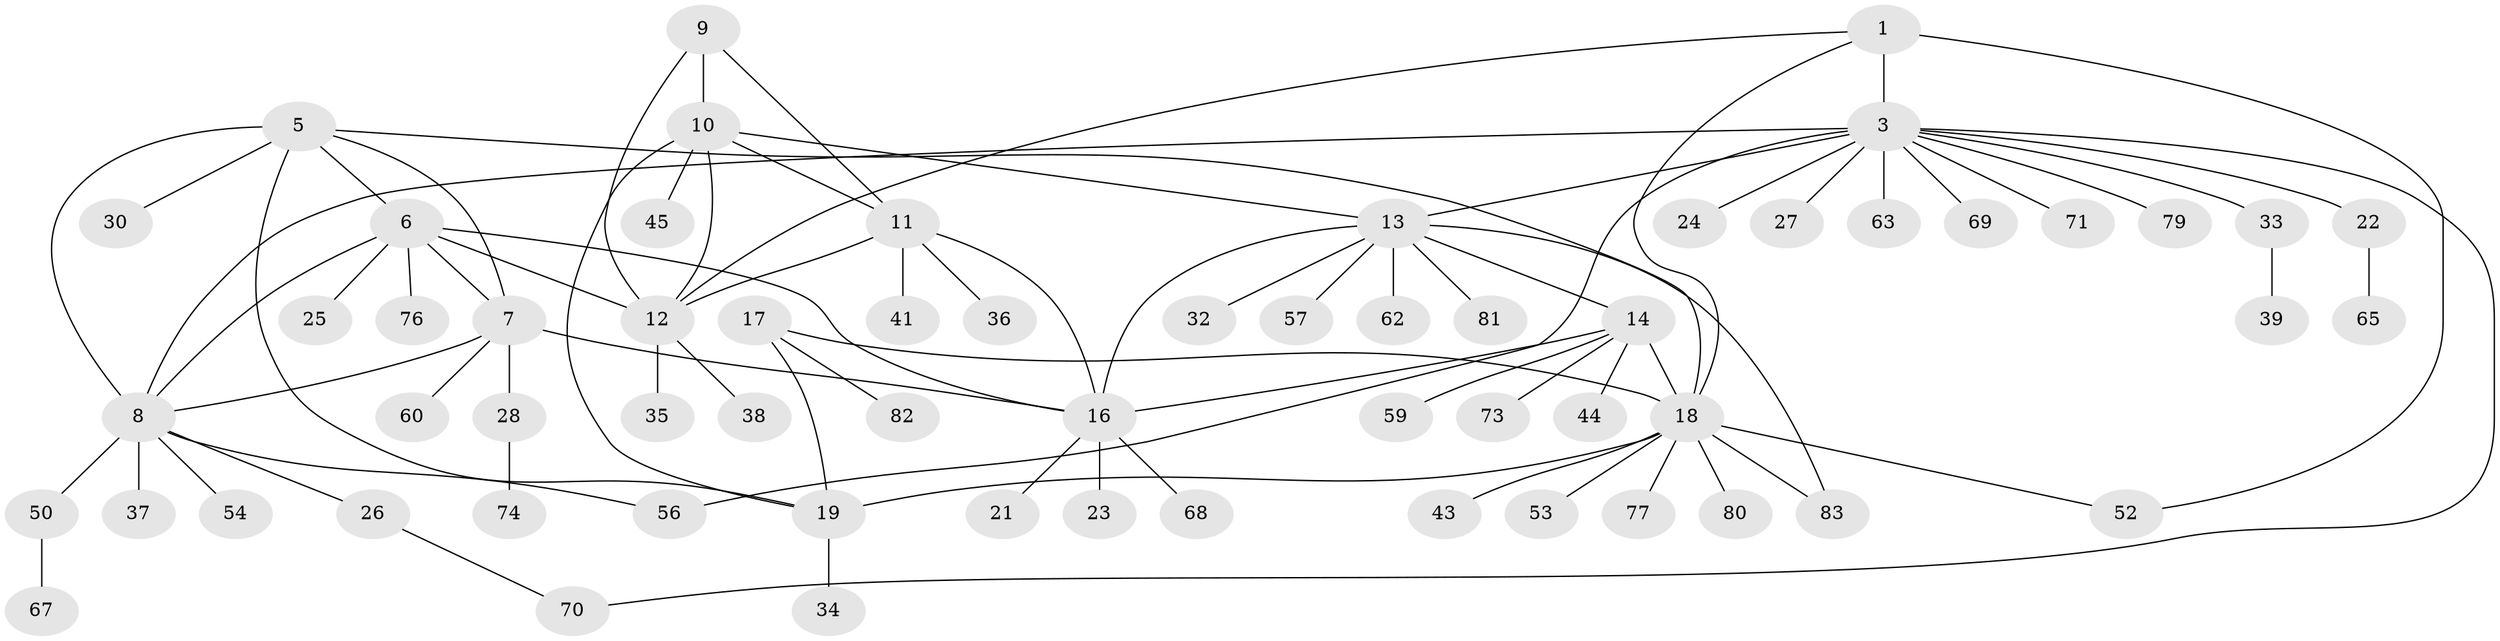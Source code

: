 // Generated by graph-tools (version 1.1) at 2025/24/03/03/25 07:24:16]
// undirected, 62 vertices, 82 edges
graph export_dot {
graph [start="1"]
  node [color=gray90,style=filled];
  1 [super="+2"];
  3 [super="+4"];
  5 [super="+66"];
  6 [super="+31"];
  7 [super="+47"];
  8 [super="+64"];
  9 [super="+42"];
  10;
  11 [super="+72"];
  12 [super="+46"];
  13 [super="+15"];
  14 [super="+29"];
  16 [super="+51"];
  17 [super="+48"];
  18 [super="+20"];
  19 [super="+55"];
  21;
  22 [super="+40"];
  23;
  24 [super="+58"];
  25;
  26 [super="+49"];
  27;
  28;
  30;
  32;
  33 [super="+61"];
  34;
  35;
  36 [super="+78"];
  37;
  38;
  39;
  41;
  43;
  44;
  45;
  50;
  52;
  53;
  54;
  56;
  57;
  59;
  60 [super="+75"];
  62;
  63;
  65;
  67;
  68;
  69;
  70;
  71;
  73;
  74;
  76;
  77;
  79;
  80;
  81;
  82;
  83;
  1 -- 3 [weight=4];
  1 -- 18;
  1 -- 52;
  1 -- 12;
  3 -- 13;
  3 -- 22;
  3 -- 27;
  3 -- 33;
  3 -- 63;
  3 -- 69;
  3 -- 70;
  3 -- 71;
  3 -- 8;
  3 -- 24;
  3 -- 56;
  3 -- 79;
  5 -- 6;
  5 -- 7;
  5 -- 8;
  5 -- 18;
  5 -- 30;
  5 -- 19;
  6 -- 7;
  6 -- 8;
  6 -- 12;
  6 -- 25;
  6 -- 76;
  6 -- 16;
  7 -- 8;
  7 -- 16;
  7 -- 28;
  7 -- 60;
  8 -- 26;
  8 -- 37;
  8 -- 50;
  8 -- 54;
  8 -- 56;
  9 -- 10;
  9 -- 11;
  9 -- 12;
  10 -- 11;
  10 -- 12;
  10 -- 19;
  10 -- 45;
  10 -- 13;
  11 -- 12;
  11 -- 36;
  11 -- 41;
  11 -- 16;
  12 -- 35;
  12 -- 38;
  13 -- 14 [weight=2];
  13 -- 16 [weight=2];
  13 -- 57;
  13 -- 62;
  13 -- 83;
  13 -- 81;
  13 -- 32;
  14 -- 16;
  14 -- 18;
  14 -- 44;
  14 -- 59;
  14 -- 73;
  16 -- 21;
  16 -- 23;
  16 -- 68;
  17 -- 18 [weight=2];
  17 -- 19;
  17 -- 82;
  18 -- 19 [weight=2];
  18 -- 43;
  18 -- 52;
  18 -- 53;
  18 -- 77;
  18 -- 80;
  18 -- 83;
  19 -- 34;
  22 -- 65;
  26 -- 70;
  28 -- 74;
  33 -- 39;
  50 -- 67;
}
